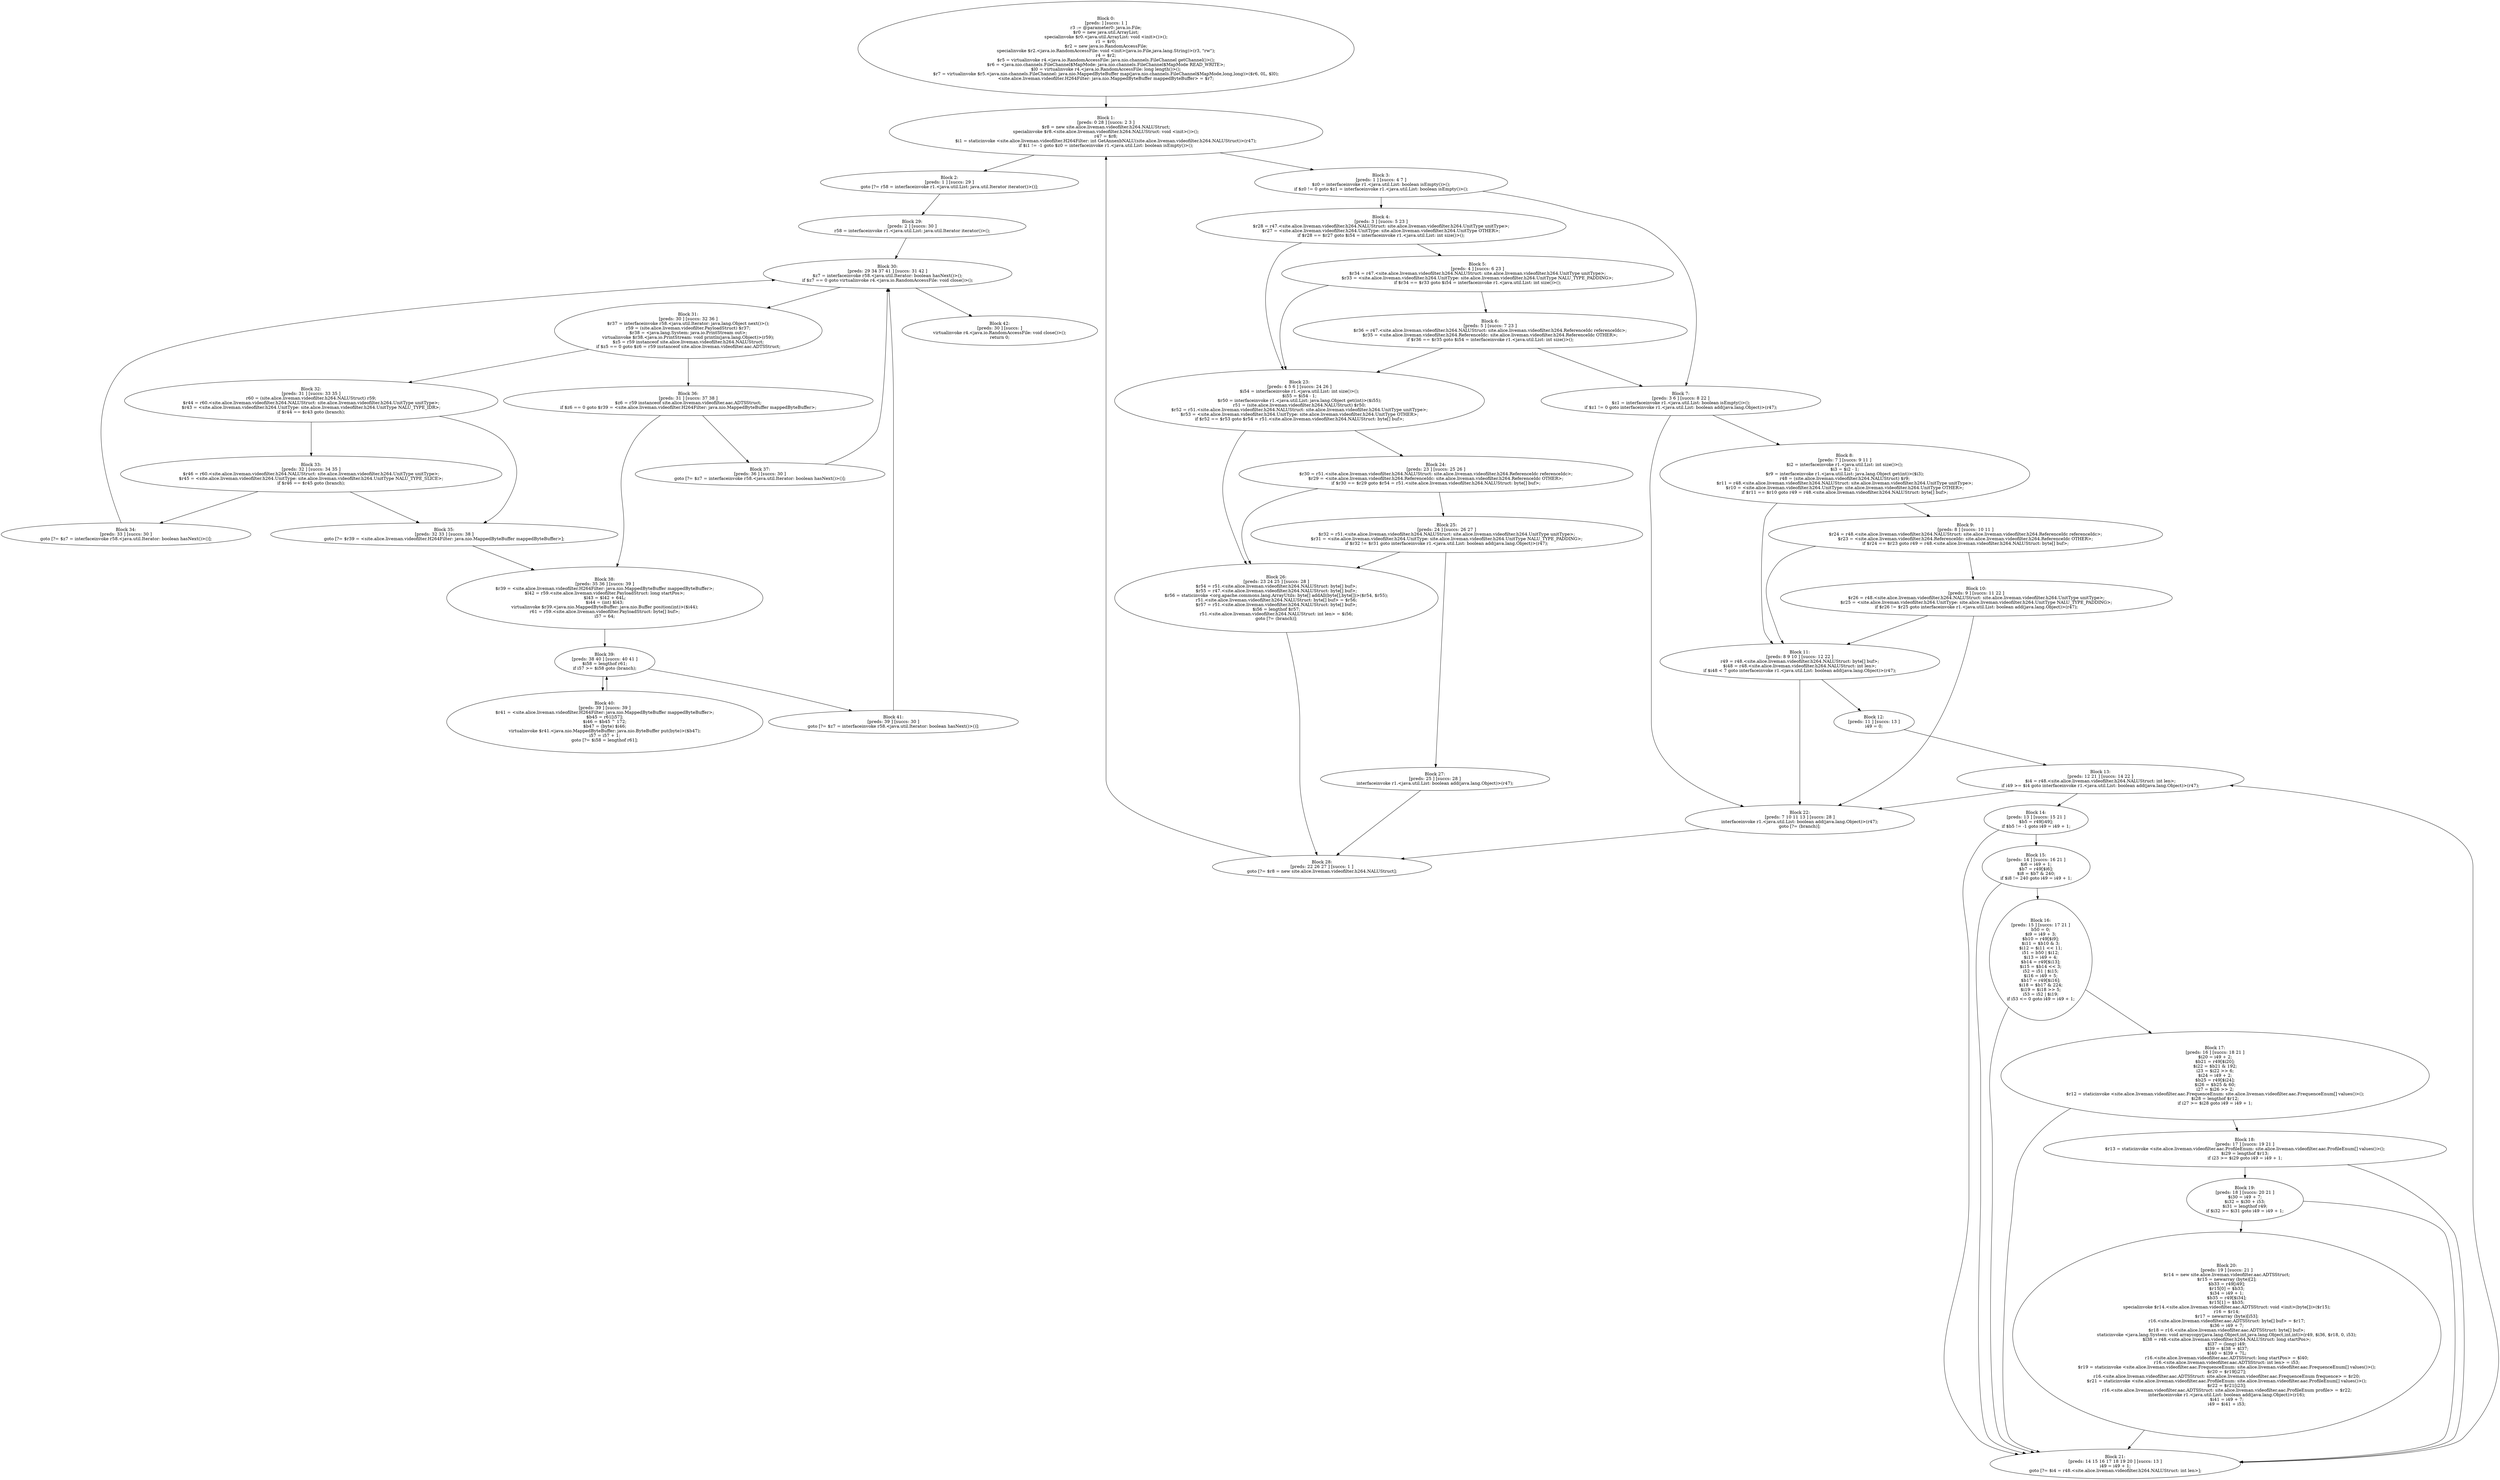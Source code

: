 digraph "unitGraph" {
    "Block 0:
[preds: ] [succs: 1 ]
r3 := @parameter0: java.io.File;
$r0 = new java.util.ArrayList;
specialinvoke $r0.<java.util.ArrayList: void <init>()>();
r1 = $r0;
$r2 = new java.io.RandomAccessFile;
specialinvoke $r2.<java.io.RandomAccessFile: void <init>(java.io.File,java.lang.String)>(r3, \"rw\");
r4 = $r2;
$r5 = virtualinvoke r4.<java.io.RandomAccessFile: java.nio.channels.FileChannel getChannel()>();
$r6 = <java.nio.channels.FileChannel$MapMode: java.nio.channels.FileChannel$MapMode READ_WRITE>;
$l0 = virtualinvoke r4.<java.io.RandomAccessFile: long length()>();
$r7 = virtualinvoke $r5.<java.nio.channels.FileChannel: java.nio.MappedByteBuffer map(java.nio.channels.FileChannel$MapMode,long,long)>($r6, 0L, $l0);
<site.alice.liveman.videofilter.H264Filter: java.nio.MappedByteBuffer mappedByteBuffer> = $r7;
"
    "Block 1:
[preds: 0 28 ] [succs: 2 3 ]
$r8 = new site.alice.liveman.videofilter.h264.NALUStruct;
specialinvoke $r8.<site.alice.liveman.videofilter.h264.NALUStruct: void <init>()>();
r47 = $r8;
$i1 = staticinvoke <site.alice.liveman.videofilter.H264Filter: int GetAnnexbNALU(site.alice.liveman.videofilter.h264.NALUStruct)>(r47);
if $i1 != -1 goto $z0 = interfaceinvoke r1.<java.util.List: boolean isEmpty()>();
"
    "Block 2:
[preds: 1 ] [succs: 29 ]
goto [?= r58 = interfaceinvoke r1.<java.util.List: java.util.Iterator iterator()>()];
"
    "Block 3:
[preds: 1 ] [succs: 4 7 ]
$z0 = interfaceinvoke r1.<java.util.List: boolean isEmpty()>();
if $z0 != 0 goto $z1 = interfaceinvoke r1.<java.util.List: boolean isEmpty()>();
"
    "Block 4:
[preds: 3 ] [succs: 5 23 ]
$r28 = r47.<site.alice.liveman.videofilter.h264.NALUStruct: site.alice.liveman.videofilter.h264.UnitType unitType>;
$r27 = <site.alice.liveman.videofilter.h264.UnitType: site.alice.liveman.videofilter.h264.UnitType OTHER>;
if $r28 == $r27 goto $i54 = interfaceinvoke r1.<java.util.List: int size()>();
"
    "Block 5:
[preds: 4 ] [succs: 6 23 ]
$r34 = r47.<site.alice.liveman.videofilter.h264.NALUStruct: site.alice.liveman.videofilter.h264.UnitType unitType>;
$r33 = <site.alice.liveman.videofilter.h264.UnitType: site.alice.liveman.videofilter.h264.UnitType NALU_TYPE_PADDING>;
if $r34 == $r33 goto $i54 = interfaceinvoke r1.<java.util.List: int size()>();
"
    "Block 6:
[preds: 5 ] [succs: 7 23 ]
$r36 = r47.<site.alice.liveman.videofilter.h264.NALUStruct: site.alice.liveman.videofilter.h264.ReferenceIdc referenceIdc>;
$r35 = <site.alice.liveman.videofilter.h264.ReferenceIdc: site.alice.liveman.videofilter.h264.ReferenceIdc OTHER>;
if $r36 == $r35 goto $i54 = interfaceinvoke r1.<java.util.List: int size()>();
"
    "Block 7:
[preds: 3 6 ] [succs: 8 22 ]
$z1 = interfaceinvoke r1.<java.util.List: boolean isEmpty()>();
if $z1 != 0 goto interfaceinvoke r1.<java.util.List: boolean add(java.lang.Object)>(r47);
"
    "Block 8:
[preds: 7 ] [succs: 9 11 ]
$i2 = interfaceinvoke r1.<java.util.List: int size()>();
$i3 = $i2 - 1;
$r9 = interfaceinvoke r1.<java.util.List: java.lang.Object get(int)>($i3);
r48 = (site.alice.liveman.videofilter.h264.NALUStruct) $r9;
$r11 = r48.<site.alice.liveman.videofilter.h264.NALUStruct: site.alice.liveman.videofilter.h264.UnitType unitType>;
$r10 = <site.alice.liveman.videofilter.h264.UnitType: site.alice.liveman.videofilter.h264.UnitType OTHER>;
if $r11 == $r10 goto r49 = r48.<site.alice.liveman.videofilter.h264.NALUStruct: byte[] buf>;
"
    "Block 9:
[preds: 8 ] [succs: 10 11 ]
$r24 = r48.<site.alice.liveman.videofilter.h264.NALUStruct: site.alice.liveman.videofilter.h264.ReferenceIdc referenceIdc>;
$r23 = <site.alice.liveman.videofilter.h264.ReferenceIdc: site.alice.liveman.videofilter.h264.ReferenceIdc OTHER>;
if $r24 == $r23 goto r49 = r48.<site.alice.liveman.videofilter.h264.NALUStruct: byte[] buf>;
"
    "Block 10:
[preds: 9 ] [succs: 11 22 ]
$r26 = r48.<site.alice.liveman.videofilter.h264.NALUStruct: site.alice.liveman.videofilter.h264.UnitType unitType>;
$r25 = <site.alice.liveman.videofilter.h264.UnitType: site.alice.liveman.videofilter.h264.UnitType NALU_TYPE_PADDING>;
if $r26 != $r25 goto interfaceinvoke r1.<java.util.List: boolean add(java.lang.Object)>(r47);
"
    "Block 11:
[preds: 8 9 10 ] [succs: 12 22 ]
r49 = r48.<site.alice.liveman.videofilter.h264.NALUStruct: byte[] buf>;
$i48 = r48.<site.alice.liveman.videofilter.h264.NALUStruct: int len>;
if $i48 < 7 goto interfaceinvoke r1.<java.util.List: boolean add(java.lang.Object)>(r47);
"
    "Block 12:
[preds: 11 ] [succs: 13 ]
i49 = 0;
"
    "Block 13:
[preds: 12 21 ] [succs: 14 22 ]
$i4 = r48.<site.alice.liveman.videofilter.h264.NALUStruct: int len>;
if i49 >= $i4 goto interfaceinvoke r1.<java.util.List: boolean add(java.lang.Object)>(r47);
"
    "Block 14:
[preds: 13 ] [succs: 15 21 ]
$b5 = r49[i49];
if $b5 != -1 goto i49 = i49 + 1;
"
    "Block 15:
[preds: 14 ] [succs: 16 21 ]
$i6 = i49 + 1;
$b7 = r49[$i6];
$i8 = $b7 & 240;
if $i8 != 240 goto i49 = i49 + 1;
"
    "Block 16:
[preds: 15 ] [succs: 17 21 ]
b50 = 0;
$i9 = i49 + 3;
$b10 = r49[$i9];
$i11 = $b10 & 3;
$i12 = $i11 << 11;
i51 = b50 | $i12;
$i13 = i49 + 4;
$b14 = r49[$i13];
$i15 = $b14 << 3;
i52 = i51 | $i15;
$i16 = i49 + 5;
$b17 = r49[$i16];
$i18 = $b17 & 224;
$i19 = $i18 >> 5;
i53 = i52 | $i19;
if i53 <= 0 goto i49 = i49 + 1;
"
    "Block 17:
[preds: 16 ] [succs: 18 21 ]
$i20 = i49 + 2;
$b21 = r49[$i20];
$i22 = $b21 & 192;
i23 = $i22 >> 6;
$i24 = i49 + 2;
$b25 = r49[$i24];
$i26 = $b25 & 60;
i27 = $i26 >> 2;
$r12 = staticinvoke <site.alice.liveman.videofilter.aac.FrequenceEnum: site.alice.liveman.videofilter.aac.FrequenceEnum[] values()>();
$i28 = lengthof $r12;
if i27 >= $i28 goto i49 = i49 + 1;
"
    "Block 18:
[preds: 17 ] [succs: 19 21 ]
$r13 = staticinvoke <site.alice.liveman.videofilter.aac.ProfileEnum: site.alice.liveman.videofilter.aac.ProfileEnum[] values()>();
$i29 = lengthof $r13;
if i23 >= $i29 goto i49 = i49 + 1;
"
    "Block 19:
[preds: 18 ] [succs: 20 21 ]
$i30 = i49 + 7;
$i32 = $i30 + i53;
$i31 = lengthof r49;
if $i32 >= $i31 goto i49 = i49 + 1;
"
    "Block 20:
[preds: 19 ] [succs: 21 ]
$r14 = new site.alice.liveman.videofilter.aac.ADTSStruct;
$r15 = newarray (byte)[2];
$b33 = r49[i49];
$r15[0] = $b33;
$i34 = i49 + 1;
$b35 = r49[$i34];
$r15[1] = $b35;
specialinvoke $r14.<site.alice.liveman.videofilter.aac.ADTSStruct: void <init>(byte[])>($r15);
r16 = $r14;
$r17 = newarray (byte)[i53];
r16.<site.alice.liveman.videofilter.aac.ADTSStruct: byte[] buf> = $r17;
$i36 = i49 + 7;
$r18 = r16.<site.alice.liveman.videofilter.aac.ADTSStruct: byte[] buf>;
staticinvoke <java.lang.System: void arraycopy(java.lang.Object,int,java.lang.Object,int,int)>(r49, $i36, $r18, 0, i53);
$l38 = r48.<site.alice.liveman.videofilter.h264.NALUStruct: long startPos>;
$l37 = (long) i49;
$l39 = $l38 + $l37;
$l40 = $l39 + 7L;
r16.<site.alice.liveman.videofilter.aac.ADTSStruct: long startPos> = $l40;
r16.<site.alice.liveman.videofilter.aac.ADTSStruct: int len> = i53;
$r19 = staticinvoke <site.alice.liveman.videofilter.aac.FrequenceEnum: site.alice.liveman.videofilter.aac.FrequenceEnum[] values()>();
$r20 = $r19[i27];
r16.<site.alice.liveman.videofilter.aac.ADTSStruct: site.alice.liveman.videofilter.aac.FrequenceEnum frequence> = $r20;
$r21 = staticinvoke <site.alice.liveman.videofilter.aac.ProfileEnum: site.alice.liveman.videofilter.aac.ProfileEnum[] values()>();
$r22 = $r21[i23];
r16.<site.alice.liveman.videofilter.aac.ADTSStruct: site.alice.liveman.videofilter.aac.ProfileEnum profile> = $r22;
interfaceinvoke r1.<java.util.List: boolean add(java.lang.Object)>(r16);
$i41 = i49 + 7;
i49 = $i41 + i53;
"
    "Block 21:
[preds: 14 15 16 17 18 19 20 ] [succs: 13 ]
i49 = i49 + 1;
goto [?= $i4 = r48.<site.alice.liveman.videofilter.h264.NALUStruct: int len>];
"
    "Block 22:
[preds: 7 10 11 13 ] [succs: 28 ]
interfaceinvoke r1.<java.util.List: boolean add(java.lang.Object)>(r47);
goto [?= (branch)];
"
    "Block 23:
[preds: 4 5 6 ] [succs: 24 26 ]
$i54 = interfaceinvoke r1.<java.util.List: int size()>();
$i55 = $i54 - 1;
$r50 = interfaceinvoke r1.<java.util.List: java.lang.Object get(int)>($i55);
r51 = (site.alice.liveman.videofilter.h264.NALUStruct) $r50;
$r52 = r51.<site.alice.liveman.videofilter.h264.NALUStruct: site.alice.liveman.videofilter.h264.UnitType unitType>;
$r53 = <site.alice.liveman.videofilter.h264.UnitType: site.alice.liveman.videofilter.h264.UnitType OTHER>;
if $r52 == $r53 goto $r54 = r51.<site.alice.liveman.videofilter.h264.NALUStruct: byte[] buf>;
"
    "Block 24:
[preds: 23 ] [succs: 25 26 ]
$r30 = r51.<site.alice.liveman.videofilter.h264.NALUStruct: site.alice.liveman.videofilter.h264.ReferenceIdc referenceIdc>;
$r29 = <site.alice.liveman.videofilter.h264.ReferenceIdc: site.alice.liveman.videofilter.h264.ReferenceIdc OTHER>;
if $r30 == $r29 goto $r54 = r51.<site.alice.liveman.videofilter.h264.NALUStruct: byte[] buf>;
"
    "Block 25:
[preds: 24 ] [succs: 26 27 ]
$r32 = r51.<site.alice.liveman.videofilter.h264.NALUStruct: site.alice.liveman.videofilter.h264.UnitType unitType>;
$r31 = <site.alice.liveman.videofilter.h264.UnitType: site.alice.liveman.videofilter.h264.UnitType NALU_TYPE_PADDING>;
if $r32 != $r31 goto interfaceinvoke r1.<java.util.List: boolean add(java.lang.Object)>(r47);
"
    "Block 26:
[preds: 23 24 25 ] [succs: 28 ]
$r54 = r51.<site.alice.liveman.videofilter.h264.NALUStruct: byte[] buf>;
$r55 = r47.<site.alice.liveman.videofilter.h264.NALUStruct: byte[] buf>;
$r56 = staticinvoke <org.apache.commons.lang.ArrayUtils: byte[] addAll(byte[],byte[])>($r54, $r55);
r51.<site.alice.liveman.videofilter.h264.NALUStruct: byte[] buf> = $r56;
$r57 = r51.<site.alice.liveman.videofilter.h264.NALUStruct: byte[] buf>;
$i56 = lengthof $r57;
r51.<site.alice.liveman.videofilter.h264.NALUStruct: int len> = $i56;
goto [?= (branch)];
"
    "Block 27:
[preds: 25 ] [succs: 28 ]
interfaceinvoke r1.<java.util.List: boolean add(java.lang.Object)>(r47);
"
    "Block 28:
[preds: 22 26 27 ] [succs: 1 ]
goto [?= $r8 = new site.alice.liveman.videofilter.h264.NALUStruct];
"
    "Block 29:
[preds: 2 ] [succs: 30 ]
r58 = interfaceinvoke r1.<java.util.List: java.util.Iterator iterator()>();
"
    "Block 30:
[preds: 29 34 37 41 ] [succs: 31 42 ]
$z7 = interfaceinvoke r58.<java.util.Iterator: boolean hasNext()>();
if $z7 == 0 goto virtualinvoke r4.<java.io.RandomAccessFile: void close()>();
"
    "Block 31:
[preds: 30 ] [succs: 32 36 ]
$r37 = interfaceinvoke r58.<java.util.Iterator: java.lang.Object next()>();
r59 = (site.alice.liveman.videofilter.PayloadStruct) $r37;
$r38 = <java.lang.System: java.io.PrintStream out>;
virtualinvoke $r38.<java.io.PrintStream: void println(java.lang.Object)>(r59);
$z5 = r59 instanceof site.alice.liveman.videofilter.h264.NALUStruct;
if $z5 == 0 goto $z6 = r59 instanceof site.alice.liveman.videofilter.aac.ADTSStruct;
"
    "Block 32:
[preds: 31 ] [succs: 33 35 ]
r60 = (site.alice.liveman.videofilter.h264.NALUStruct) r59;
$r44 = r60.<site.alice.liveman.videofilter.h264.NALUStruct: site.alice.liveman.videofilter.h264.UnitType unitType>;
$r43 = <site.alice.liveman.videofilter.h264.UnitType: site.alice.liveman.videofilter.h264.UnitType NALU_TYPE_IDR>;
if $r44 == $r43 goto (branch);
"
    "Block 33:
[preds: 32 ] [succs: 34 35 ]
$r46 = r60.<site.alice.liveman.videofilter.h264.NALUStruct: site.alice.liveman.videofilter.h264.UnitType unitType>;
$r45 = <site.alice.liveman.videofilter.h264.UnitType: site.alice.liveman.videofilter.h264.UnitType NALU_TYPE_SLICE>;
if $r46 == $r45 goto (branch);
"
    "Block 34:
[preds: 33 ] [succs: 30 ]
goto [?= $z7 = interfaceinvoke r58.<java.util.Iterator: boolean hasNext()>()];
"
    "Block 35:
[preds: 32 33 ] [succs: 38 ]
goto [?= $r39 = <site.alice.liveman.videofilter.H264Filter: java.nio.MappedByteBuffer mappedByteBuffer>];
"
    "Block 36:
[preds: 31 ] [succs: 37 38 ]
$z6 = r59 instanceof site.alice.liveman.videofilter.aac.ADTSStruct;
if $z6 == 0 goto $r39 = <site.alice.liveman.videofilter.H264Filter: java.nio.MappedByteBuffer mappedByteBuffer>;
"
    "Block 37:
[preds: 36 ] [succs: 30 ]
goto [?= $z7 = interfaceinvoke r58.<java.util.Iterator: boolean hasNext()>()];
"
    "Block 38:
[preds: 35 36 ] [succs: 39 ]
$r39 = <site.alice.liveman.videofilter.H264Filter: java.nio.MappedByteBuffer mappedByteBuffer>;
$l42 = r59.<site.alice.liveman.videofilter.PayloadStruct: long startPos>;
$l43 = $l42 + 64L;
$i44 = (int) $l43;
virtualinvoke $r39.<java.nio.MappedByteBuffer: java.nio.Buffer position(int)>($i44);
r61 = r59.<site.alice.liveman.videofilter.PayloadStruct: byte[] buf>;
i57 = 64;
"
    "Block 39:
[preds: 38 40 ] [succs: 40 41 ]
$i58 = lengthof r61;
if i57 >= $i58 goto (branch);
"
    "Block 40:
[preds: 39 ] [succs: 39 ]
$r41 = <site.alice.liveman.videofilter.H264Filter: java.nio.MappedByteBuffer mappedByteBuffer>;
$b45 = r61[i57];
$i46 = $b45 ^ 172;
$b47 = (byte) $i46;
virtualinvoke $r41.<java.nio.MappedByteBuffer: java.nio.ByteBuffer put(byte)>($b47);
i57 = i57 + 1;
goto [?= $i58 = lengthof r61];
"
    "Block 41:
[preds: 39 ] [succs: 30 ]
goto [?= $z7 = interfaceinvoke r58.<java.util.Iterator: boolean hasNext()>()];
"
    "Block 42:
[preds: 30 ] [succs: ]
virtualinvoke r4.<java.io.RandomAccessFile: void close()>();
return 0;
"
    "Block 0:
[preds: ] [succs: 1 ]
r3 := @parameter0: java.io.File;
$r0 = new java.util.ArrayList;
specialinvoke $r0.<java.util.ArrayList: void <init>()>();
r1 = $r0;
$r2 = new java.io.RandomAccessFile;
specialinvoke $r2.<java.io.RandomAccessFile: void <init>(java.io.File,java.lang.String)>(r3, \"rw\");
r4 = $r2;
$r5 = virtualinvoke r4.<java.io.RandomAccessFile: java.nio.channels.FileChannel getChannel()>();
$r6 = <java.nio.channels.FileChannel$MapMode: java.nio.channels.FileChannel$MapMode READ_WRITE>;
$l0 = virtualinvoke r4.<java.io.RandomAccessFile: long length()>();
$r7 = virtualinvoke $r5.<java.nio.channels.FileChannel: java.nio.MappedByteBuffer map(java.nio.channels.FileChannel$MapMode,long,long)>($r6, 0L, $l0);
<site.alice.liveman.videofilter.H264Filter: java.nio.MappedByteBuffer mappedByteBuffer> = $r7;
"->"Block 1:
[preds: 0 28 ] [succs: 2 3 ]
$r8 = new site.alice.liveman.videofilter.h264.NALUStruct;
specialinvoke $r8.<site.alice.liveman.videofilter.h264.NALUStruct: void <init>()>();
r47 = $r8;
$i1 = staticinvoke <site.alice.liveman.videofilter.H264Filter: int GetAnnexbNALU(site.alice.liveman.videofilter.h264.NALUStruct)>(r47);
if $i1 != -1 goto $z0 = interfaceinvoke r1.<java.util.List: boolean isEmpty()>();
";
    "Block 1:
[preds: 0 28 ] [succs: 2 3 ]
$r8 = new site.alice.liveman.videofilter.h264.NALUStruct;
specialinvoke $r8.<site.alice.liveman.videofilter.h264.NALUStruct: void <init>()>();
r47 = $r8;
$i1 = staticinvoke <site.alice.liveman.videofilter.H264Filter: int GetAnnexbNALU(site.alice.liveman.videofilter.h264.NALUStruct)>(r47);
if $i1 != -1 goto $z0 = interfaceinvoke r1.<java.util.List: boolean isEmpty()>();
"->"Block 2:
[preds: 1 ] [succs: 29 ]
goto [?= r58 = interfaceinvoke r1.<java.util.List: java.util.Iterator iterator()>()];
";
    "Block 1:
[preds: 0 28 ] [succs: 2 3 ]
$r8 = new site.alice.liveman.videofilter.h264.NALUStruct;
specialinvoke $r8.<site.alice.liveman.videofilter.h264.NALUStruct: void <init>()>();
r47 = $r8;
$i1 = staticinvoke <site.alice.liveman.videofilter.H264Filter: int GetAnnexbNALU(site.alice.liveman.videofilter.h264.NALUStruct)>(r47);
if $i1 != -1 goto $z0 = interfaceinvoke r1.<java.util.List: boolean isEmpty()>();
"->"Block 3:
[preds: 1 ] [succs: 4 7 ]
$z0 = interfaceinvoke r1.<java.util.List: boolean isEmpty()>();
if $z0 != 0 goto $z1 = interfaceinvoke r1.<java.util.List: boolean isEmpty()>();
";
    "Block 2:
[preds: 1 ] [succs: 29 ]
goto [?= r58 = interfaceinvoke r1.<java.util.List: java.util.Iterator iterator()>()];
"->"Block 29:
[preds: 2 ] [succs: 30 ]
r58 = interfaceinvoke r1.<java.util.List: java.util.Iterator iterator()>();
";
    "Block 3:
[preds: 1 ] [succs: 4 7 ]
$z0 = interfaceinvoke r1.<java.util.List: boolean isEmpty()>();
if $z0 != 0 goto $z1 = interfaceinvoke r1.<java.util.List: boolean isEmpty()>();
"->"Block 4:
[preds: 3 ] [succs: 5 23 ]
$r28 = r47.<site.alice.liveman.videofilter.h264.NALUStruct: site.alice.liveman.videofilter.h264.UnitType unitType>;
$r27 = <site.alice.liveman.videofilter.h264.UnitType: site.alice.liveman.videofilter.h264.UnitType OTHER>;
if $r28 == $r27 goto $i54 = interfaceinvoke r1.<java.util.List: int size()>();
";
    "Block 3:
[preds: 1 ] [succs: 4 7 ]
$z0 = interfaceinvoke r1.<java.util.List: boolean isEmpty()>();
if $z0 != 0 goto $z1 = interfaceinvoke r1.<java.util.List: boolean isEmpty()>();
"->"Block 7:
[preds: 3 6 ] [succs: 8 22 ]
$z1 = interfaceinvoke r1.<java.util.List: boolean isEmpty()>();
if $z1 != 0 goto interfaceinvoke r1.<java.util.List: boolean add(java.lang.Object)>(r47);
";
    "Block 4:
[preds: 3 ] [succs: 5 23 ]
$r28 = r47.<site.alice.liveman.videofilter.h264.NALUStruct: site.alice.liveman.videofilter.h264.UnitType unitType>;
$r27 = <site.alice.liveman.videofilter.h264.UnitType: site.alice.liveman.videofilter.h264.UnitType OTHER>;
if $r28 == $r27 goto $i54 = interfaceinvoke r1.<java.util.List: int size()>();
"->"Block 5:
[preds: 4 ] [succs: 6 23 ]
$r34 = r47.<site.alice.liveman.videofilter.h264.NALUStruct: site.alice.liveman.videofilter.h264.UnitType unitType>;
$r33 = <site.alice.liveman.videofilter.h264.UnitType: site.alice.liveman.videofilter.h264.UnitType NALU_TYPE_PADDING>;
if $r34 == $r33 goto $i54 = interfaceinvoke r1.<java.util.List: int size()>();
";
    "Block 4:
[preds: 3 ] [succs: 5 23 ]
$r28 = r47.<site.alice.liveman.videofilter.h264.NALUStruct: site.alice.liveman.videofilter.h264.UnitType unitType>;
$r27 = <site.alice.liveman.videofilter.h264.UnitType: site.alice.liveman.videofilter.h264.UnitType OTHER>;
if $r28 == $r27 goto $i54 = interfaceinvoke r1.<java.util.List: int size()>();
"->"Block 23:
[preds: 4 5 6 ] [succs: 24 26 ]
$i54 = interfaceinvoke r1.<java.util.List: int size()>();
$i55 = $i54 - 1;
$r50 = interfaceinvoke r1.<java.util.List: java.lang.Object get(int)>($i55);
r51 = (site.alice.liveman.videofilter.h264.NALUStruct) $r50;
$r52 = r51.<site.alice.liveman.videofilter.h264.NALUStruct: site.alice.liveman.videofilter.h264.UnitType unitType>;
$r53 = <site.alice.liveman.videofilter.h264.UnitType: site.alice.liveman.videofilter.h264.UnitType OTHER>;
if $r52 == $r53 goto $r54 = r51.<site.alice.liveman.videofilter.h264.NALUStruct: byte[] buf>;
";
    "Block 5:
[preds: 4 ] [succs: 6 23 ]
$r34 = r47.<site.alice.liveman.videofilter.h264.NALUStruct: site.alice.liveman.videofilter.h264.UnitType unitType>;
$r33 = <site.alice.liveman.videofilter.h264.UnitType: site.alice.liveman.videofilter.h264.UnitType NALU_TYPE_PADDING>;
if $r34 == $r33 goto $i54 = interfaceinvoke r1.<java.util.List: int size()>();
"->"Block 6:
[preds: 5 ] [succs: 7 23 ]
$r36 = r47.<site.alice.liveman.videofilter.h264.NALUStruct: site.alice.liveman.videofilter.h264.ReferenceIdc referenceIdc>;
$r35 = <site.alice.liveman.videofilter.h264.ReferenceIdc: site.alice.liveman.videofilter.h264.ReferenceIdc OTHER>;
if $r36 == $r35 goto $i54 = interfaceinvoke r1.<java.util.List: int size()>();
";
    "Block 5:
[preds: 4 ] [succs: 6 23 ]
$r34 = r47.<site.alice.liveman.videofilter.h264.NALUStruct: site.alice.liveman.videofilter.h264.UnitType unitType>;
$r33 = <site.alice.liveman.videofilter.h264.UnitType: site.alice.liveman.videofilter.h264.UnitType NALU_TYPE_PADDING>;
if $r34 == $r33 goto $i54 = interfaceinvoke r1.<java.util.List: int size()>();
"->"Block 23:
[preds: 4 5 6 ] [succs: 24 26 ]
$i54 = interfaceinvoke r1.<java.util.List: int size()>();
$i55 = $i54 - 1;
$r50 = interfaceinvoke r1.<java.util.List: java.lang.Object get(int)>($i55);
r51 = (site.alice.liveman.videofilter.h264.NALUStruct) $r50;
$r52 = r51.<site.alice.liveman.videofilter.h264.NALUStruct: site.alice.liveman.videofilter.h264.UnitType unitType>;
$r53 = <site.alice.liveman.videofilter.h264.UnitType: site.alice.liveman.videofilter.h264.UnitType OTHER>;
if $r52 == $r53 goto $r54 = r51.<site.alice.liveman.videofilter.h264.NALUStruct: byte[] buf>;
";
    "Block 6:
[preds: 5 ] [succs: 7 23 ]
$r36 = r47.<site.alice.liveman.videofilter.h264.NALUStruct: site.alice.liveman.videofilter.h264.ReferenceIdc referenceIdc>;
$r35 = <site.alice.liveman.videofilter.h264.ReferenceIdc: site.alice.liveman.videofilter.h264.ReferenceIdc OTHER>;
if $r36 == $r35 goto $i54 = interfaceinvoke r1.<java.util.List: int size()>();
"->"Block 7:
[preds: 3 6 ] [succs: 8 22 ]
$z1 = interfaceinvoke r1.<java.util.List: boolean isEmpty()>();
if $z1 != 0 goto interfaceinvoke r1.<java.util.List: boolean add(java.lang.Object)>(r47);
";
    "Block 6:
[preds: 5 ] [succs: 7 23 ]
$r36 = r47.<site.alice.liveman.videofilter.h264.NALUStruct: site.alice.liveman.videofilter.h264.ReferenceIdc referenceIdc>;
$r35 = <site.alice.liveman.videofilter.h264.ReferenceIdc: site.alice.liveman.videofilter.h264.ReferenceIdc OTHER>;
if $r36 == $r35 goto $i54 = interfaceinvoke r1.<java.util.List: int size()>();
"->"Block 23:
[preds: 4 5 6 ] [succs: 24 26 ]
$i54 = interfaceinvoke r1.<java.util.List: int size()>();
$i55 = $i54 - 1;
$r50 = interfaceinvoke r1.<java.util.List: java.lang.Object get(int)>($i55);
r51 = (site.alice.liveman.videofilter.h264.NALUStruct) $r50;
$r52 = r51.<site.alice.liveman.videofilter.h264.NALUStruct: site.alice.liveman.videofilter.h264.UnitType unitType>;
$r53 = <site.alice.liveman.videofilter.h264.UnitType: site.alice.liveman.videofilter.h264.UnitType OTHER>;
if $r52 == $r53 goto $r54 = r51.<site.alice.liveman.videofilter.h264.NALUStruct: byte[] buf>;
";
    "Block 7:
[preds: 3 6 ] [succs: 8 22 ]
$z1 = interfaceinvoke r1.<java.util.List: boolean isEmpty()>();
if $z1 != 0 goto interfaceinvoke r1.<java.util.List: boolean add(java.lang.Object)>(r47);
"->"Block 8:
[preds: 7 ] [succs: 9 11 ]
$i2 = interfaceinvoke r1.<java.util.List: int size()>();
$i3 = $i2 - 1;
$r9 = interfaceinvoke r1.<java.util.List: java.lang.Object get(int)>($i3);
r48 = (site.alice.liveman.videofilter.h264.NALUStruct) $r9;
$r11 = r48.<site.alice.liveman.videofilter.h264.NALUStruct: site.alice.liveman.videofilter.h264.UnitType unitType>;
$r10 = <site.alice.liveman.videofilter.h264.UnitType: site.alice.liveman.videofilter.h264.UnitType OTHER>;
if $r11 == $r10 goto r49 = r48.<site.alice.liveman.videofilter.h264.NALUStruct: byte[] buf>;
";
    "Block 7:
[preds: 3 6 ] [succs: 8 22 ]
$z1 = interfaceinvoke r1.<java.util.List: boolean isEmpty()>();
if $z1 != 0 goto interfaceinvoke r1.<java.util.List: boolean add(java.lang.Object)>(r47);
"->"Block 22:
[preds: 7 10 11 13 ] [succs: 28 ]
interfaceinvoke r1.<java.util.List: boolean add(java.lang.Object)>(r47);
goto [?= (branch)];
";
    "Block 8:
[preds: 7 ] [succs: 9 11 ]
$i2 = interfaceinvoke r1.<java.util.List: int size()>();
$i3 = $i2 - 1;
$r9 = interfaceinvoke r1.<java.util.List: java.lang.Object get(int)>($i3);
r48 = (site.alice.liveman.videofilter.h264.NALUStruct) $r9;
$r11 = r48.<site.alice.liveman.videofilter.h264.NALUStruct: site.alice.liveman.videofilter.h264.UnitType unitType>;
$r10 = <site.alice.liveman.videofilter.h264.UnitType: site.alice.liveman.videofilter.h264.UnitType OTHER>;
if $r11 == $r10 goto r49 = r48.<site.alice.liveman.videofilter.h264.NALUStruct: byte[] buf>;
"->"Block 9:
[preds: 8 ] [succs: 10 11 ]
$r24 = r48.<site.alice.liveman.videofilter.h264.NALUStruct: site.alice.liveman.videofilter.h264.ReferenceIdc referenceIdc>;
$r23 = <site.alice.liveman.videofilter.h264.ReferenceIdc: site.alice.liveman.videofilter.h264.ReferenceIdc OTHER>;
if $r24 == $r23 goto r49 = r48.<site.alice.liveman.videofilter.h264.NALUStruct: byte[] buf>;
";
    "Block 8:
[preds: 7 ] [succs: 9 11 ]
$i2 = interfaceinvoke r1.<java.util.List: int size()>();
$i3 = $i2 - 1;
$r9 = interfaceinvoke r1.<java.util.List: java.lang.Object get(int)>($i3);
r48 = (site.alice.liveman.videofilter.h264.NALUStruct) $r9;
$r11 = r48.<site.alice.liveman.videofilter.h264.NALUStruct: site.alice.liveman.videofilter.h264.UnitType unitType>;
$r10 = <site.alice.liveman.videofilter.h264.UnitType: site.alice.liveman.videofilter.h264.UnitType OTHER>;
if $r11 == $r10 goto r49 = r48.<site.alice.liveman.videofilter.h264.NALUStruct: byte[] buf>;
"->"Block 11:
[preds: 8 9 10 ] [succs: 12 22 ]
r49 = r48.<site.alice.liveman.videofilter.h264.NALUStruct: byte[] buf>;
$i48 = r48.<site.alice.liveman.videofilter.h264.NALUStruct: int len>;
if $i48 < 7 goto interfaceinvoke r1.<java.util.List: boolean add(java.lang.Object)>(r47);
";
    "Block 9:
[preds: 8 ] [succs: 10 11 ]
$r24 = r48.<site.alice.liveman.videofilter.h264.NALUStruct: site.alice.liveman.videofilter.h264.ReferenceIdc referenceIdc>;
$r23 = <site.alice.liveman.videofilter.h264.ReferenceIdc: site.alice.liveman.videofilter.h264.ReferenceIdc OTHER>;
if $r24 == $r23 goto r49 = r48.<site.alice.liveman.videofilter.h264.NALUStruct: byte[] buf>;
"->"Block 10:
[preds: 9 ] [succs: 11 22 ]
$r26 = r48.<site.alice.liveman.videofilter.h264.NALUStruct: site.alice.liveman.videofilter.h264.UnitType unitType>;
$r25 = <site.alice.liveman.videofilter.h264.UnitType: site.alice.liveman.videofilter.h264.UnitType NALU_TYPE_PADDING>;
if $r26 != $r25 goto interfaceinvoke r1.<java.util.List: boolean add(java.lang.Object)>(r47);
";
    "Block 9:
[preds: 8 ] [succs: 10 11 ]
$r24 = r48.<site.alice.liveman.videofilter.h264.NALUStruct: site.alice.liveman.videofilter.h264.ReferenceIdc referenceIdc>;
$r23 = <site.alice.liveman.videofilter.h264.ReferenceIdc: site.alice.liveman.videofilter.h264.ReferenceIdc OTHER>;
if $r24 == $r23 goto r49 = r48.<site.alice.liveman.videofilter.h264.NALUStruct: byte[] buf>;
"->"Block 11:
[preds: 8 9 10 ] [succs: 12 22 ]
r49 = r48.<site.alice.liveman.videofilter.h264.NALUStruct: byte[] buf>;
$i48 = r48.<site.alice.liveman.videofilter.h264.NALUStruct: int len>;
if $i48 < 7 goto interfaceinvoke r1.<java.util.List: boolean add(java.lang.Object)>(r47);
";
    "Block 10:
[preds: 9 ] [succs: 11 22 ]
$r26 = r48.<site.alice.liveman.videofilter.h264.NALUStruct: site.alice.liveman.videofilter.h264.UnitType unitType>;
$r25 = <site.alice.liveman.videofilter.h264.UnitType: site.alice.liveman.videofilter.h264.UnitType NALU_TYPE_PADDING>;
if $r26 != $r25 goto interfaceinvoke r1.<java.util.List: boolean add(java.lang.Object)>(r47);
"->"Block 11:
[preds: 8 9 10 ] [succs: 12 22 ]
r49 = r48.<site.alice.liveman.videofilter.h264.NALUStruct: byte[] buf>;
$i48 = r48.<site.alice.liveman.videofilter.h264.NALUStruct: int len>;
if $i48 < 7 goto interfaceinvoke r1.<java.util.List: boolean add(java.lang.Object)>(r47);
";
    "Block 10:
[preds: 9 ] [succs: 11 22 ]
$r26 = r48.<site.alice.liveman.videofilter.h264.NALUStruct: site.alice.liveman.videofilter.h264.UnitType unitType>;
$r25 = <site.alice.liveman.videofilter.h264.UnitType: site.alice.liveman.videofilter.h264.UnitType NALU_TYPE_PADDING>;
if $r26 != $r25 goto interfaceinvoke r1.<java.util.List: boolean add(java.lang.Object)>(r47);
"->"Block 22:
[preds: 7 10 11 13 ] [succs: 28 ]
interfaceinvoke r1.<java.util.List: boolean add(java.lang.Object)>(r47);
goto [?= (branch)];
";
    "Block 11:
[preds: 8 9 10 ] [succs: 12 22 ]
r49 = r48.<site.alice.liveman.videofilter.h264.NALUStruct: byte[] buf>;
$i48 = r48.<site.alice.liveman.videofilter.h264.NALUStruct: int len>;
if $i48 < 7 goto interfaceinvoke r1.<java.util.List: boolean add(java.lang.Object)>(r47);
"->"Block 12:
[preds: 11 ] [succs: 13 ]
i49 = 0;
";
    "Block 11:
[preds: 8 9 10 ] [succs: 12 22 ]
r49 = r48.<site.alice.liveman.videofilter.h264.NALUStruct: byte[] buf>;
$i48 = r48.<site.alice.liveman.videofilter.h264.NALUStruct: int len>;
if $i48 < 7 goto interfaceinvoke r1.<java.util.List: boolean add(java.lang.Object)>(r47);
"->"Block 22:
[preds: 7 10 11 13 ] [succs: 28 ]
interfaceinvoke r1.<java.util.List: boolean add(java.lang.Object)>(r47);
goto [?= (branch)];
";
    "Block 12:
[preds: 11 ] [succs: 13 ]
i49 = 0;
"->"Block 13:
[preds: 12 21 ] [succs: 14 22 ]
$i4 = r48.<site.alice.liveman.videofilter.h264.NALUStruct: int len>;
if i49 >= $i4 goto interfaceinvoke r1.<java.util.List: boolean add(java.lang.Object)>(r47);
";
    "Block 13:
[preds: 12 21 ] [succs: 14 22 ]
$i4 = r48.<site.alice.liveman.videofilter.h264.NALUStruct: int len>;
if i49 >= $i4 goto interfaceinvoke r1.<java.util.List: boolean add(java.lang.Object)>(r47);
"->"Block 14:
[preds: 13 ] [succs: 15 21 ]
$b5 = r49[i49];
if $b5 != -1 goto i49 = i49 + 1;
";
    "Block 13:
[preds: 12 21 ] [succs: 14 22 ]
$i4 = r48.<site.alice.liveman.videofilter.h264.NALUStruct: int len>;
if i49 >= $i4 goto interfaceinvoke r1.<java.util.List: boolean add(java.lang.Object)>(r47);
"->"Block 22:
[preds: 7 10 11 13 ] [succs: 28 ]
interfaceinvoke r1.<java.util.List: boolean add(java.lang.Object)>(r47);
goto [?= (branch)];
";
    "Block 14:
[preds: 13 ] [succs: 15 21 ]
$b5 = r49[i49];
if $b5 != -1 goto i49 = i49 + 1;
"->"Block 15:
[preds: 14 ] [succs: 16 21 ]
$i6 = i49 + 1;
$b7 = r49[$i6];
$i8 = $b7 & 240;
if $i8 != 240 goto i49 = i49 + 1;
";
    "Block 14:
[preds: 13 ] [succs: 15 21 ]
$b5 = r49[i49];
if $b5 != -1 goto i49 = i49 + 1;
"->"Block 21:
[preds: 14 15 16 17 18 19 20 ] [succs: 13 ]
i49 = i49 + 1;
goto [?= $i4 = r48.<site.alice.liveman.videofilter.h264.NALUStruct: int len>];
";
    "Block 15:
[preds: 14 ] [succs: 16 21 ]
$i6 = i49 + 1;
$b7 = r49[$i6];
$i8 = $b7 & 240;
if $i8 != 240 goto i49 = i49 + 1;
"->"Block 16:
[preds: 15 ] [succs: 17 21 ]
b50 = 0;
$i9 = i49 + 3;
$b10 = r49[$i9];
$i11 = $b10 & 3;
$i12 = $i11 << 11;
i51 = b50 | $i12;
$i13 = i49 + 4;
$b14 = r49[$i13];
$i15 = $b14 << 3;
i52 = i51 | $i15;
$i16 = i49 + 5;
$b17 = r49[$i16];
$i18 = $b17 & 224;
$i19 = $i18 >> 5;
i53 = i52 | $i19;
if i53 <= 0 goto i49 = i49 + 1;
";
    "Block 15:
[preds: 14 ] [succs: 16 21 ]
$i6 = i49 + 1;
$b7 = r49[$i6];
$i8 = $b7 & 240;
if $i8 != 240 goto i49 = i49 + 1;
"->"Block 21:
[preds: 14 15 16 17 18 19 20 ] [succs: 13 ]
i49 = i49 + 1;
goto [?= $i4 = r48.<site.alice.liveman.videofilter.h264.NALUStruct: int len>];
";
    "Block 16:
[preds: 15 ] [succs: 17 21 ]
b50 = 0;
$i9 = i49 + 3;
$b10 = r49[$i9];
$i11 = $b10 & 3;
$i12 = $i11 << 11;
i51 = b50 | $i12;
$i13 = i49 + 4;
$b14 = r49[$i13];
$i15 = $b14 << 3;
i52 = i51 | $i15;
$i16 = i49 + 5;
$b17 = r49[$i16];
$i18 = $b17 & 224;
$i19 = $i18 >> 5;
i53 = i52 | $i19;
if i53 <= 0 goto i49 = i49 + 1;
"->"Block 17:
[preds: 16 ] [succs: 18 21 ]
$i20 = i49 + 2;
$b21 = r49[$i20];
$i22 = $b21 & 192;
i23 = $i22 >> 6;
$i24 = i49 + 2;
$b25 = r49[$i24];
$i26 = $b25 & 60;
i27 = $i26 >> 2;
$r12 = staticinvoke <site.alice.liveman.videofilter.aac.FrequenceEnum: site.alice.liveman.videofilter.aac.FrequenceEnum[] values()>();
$i28 = lengthof $r12;
if i27 >= $i28 goto i49 = i49 + 1;
";
    "Block 16:
[preds: 15 ] [succs: 17 21 ]
b50 = 0;
$i9 = i49 + 3;
$b10 = r49[$i9];
$i11 = $b10 & 3;
$i12 = $i11 << 11;
i51 = b50 | $i12;
$i13 = i49 + 4;
$b14 = r49[$i13];
$i15 = $b14 << 3;
i52 = i51 | $i15;
$i16 = i49 + 5;
$b17 = r49[$i16];
$i18 = $b17 & 224;
$i19 = $i18 >> 5;
i53 = i52 | $i19;
if i53 <= 0 goto i49 = i49 + 1;
"->"Block 21:
[preds: 14 15 16 17 18 19 20 ] [succs: 13 ]
i49 = i49 + 1;
goto [?= $i4 = r48.<site.alice.liveman.videofilter.h264.NALUStruct: int len>];
";
    "Block 17:
[preds: 16 ] [succs: 18 21 ]
$i20 = i49 + 2;
$b21 = r49[$i20];
$i22 = $b21 & 192;
i23 = $i22 >> 6;
$i24 = i49 + 2;
$b25 = r49[$i24];
$i26 = $b25 & 60;
i27 = $i26 >> 2;
$r12 = staticinvoke <site.alice.liveman.videofilter.aac.FrequenceEnum: site.alice.liveman.videofilter.aac.FrequenceEnum[] values()>();
$i28 = lengthof $r12;
if i27 >= $i28 goto i49 = i49 + 1;
"->"Block 18:
[preds: 17 ] [succs: 19 21 ]
$r13 = staticinvoke <site.alice.liveman.videofilter.aac.ProfileEnum: site.alice.liveman.videofilter.aac.ProfileEnum[] values()>();
$i29 = lengthof $r13;
if i23 >= $i29 goto i49 = i49 + 1;
";
    "Block 17:
[preds: 16 ] [succs: 18 21 ]
$i20 = i49 + 2;
$b21 = r49[$i20];
$i22 = $b21 & 192;
i23 = $i22 >> 6;
$i24 = i49 + 2;
$b25 = r49[$i24];
$i26 = $b25 & 60;
i27 = $i26 >> 2;
$r12 = staticinvoke <site.alice.liveman.videofilter.aac.FrequenceEnum: site.alice.liveman.videofilter.aac.FrequenceEnum[] values()>();
$i28 = lengthof $r12;
if i27 >= $i28 goto i49 = i49 + 1;
"->"Block 21:
[preds: 14 15 16 17 18 19 20 ] [succs: 13 ]
i49 = i49 + 1;
goto [?= $i4 = r48.<site.alice.liveman.videofilter.h264.NALUStruct: int len>];
";
    "Block 18:
[preds: 17 ] [succs: 19 21 ]
$r13 = staticinvoke <site.alice.liveman.videofilter.aac.ProfileEnum: site.alice.liveman.videofilter.aac.ProfileEnum[] values()>();
$i29 = lengthof $r13;
if i23 >= $i29 goto i49 = i49 + 1;
"->"Block 19:
[preds: 18 ] [succs: 20 21 ]
$i30 = i49 + 7;
$i32 = $i30 + i53;
$i31 = lengthof r49;
if $i32 >= $i31 goto i49 = i49 + 1;
";
    "Block 18:
[preds: 17 ] [succs: 19 21 ]
$r13 = staticinvoke <site.alice.liveman.videofilter.aac.ProfileEnum: site.alice.liveman.videofilter.aac.ProfileEnum[] values()>();
$i29 = lengthof $r13;
if i23 >= $i29 goto i49 = i49 + 1;
"->"Block 21:
[preds: 14 15 16 17 18 19 20 ] [succs: 13 ]
i49 = i49 + 1;
goto [?= $i4 = r48.<site.alice.liveman.videofilter.h264.NALUStruct: int len>];
";
    "Block 19:
[preds: 18 ] [succs: 20 21 ]
$i30 = i49 + 7;
$i32 = $i30 + i53;
$i31 = lengthof r49;
if $i32 >= $i31 goto i49 = i49 + 1;
"->"Block 20:
[preds: 19 ] [succs: 21 ]
$r14 = new site.alice.liveman.videofilter.aac.ADTSStruct;
$r15 = newarray (byte)[2];
$b33 = r49[i49];
$r15[0] = $b33;
$i34 = i49 + 1;
$b35 = r49[$i34];
$r15[1] = $b35;
specialinvoke $r14.<site.alice.liveman.videofilter.aac.ADTSStruct: void <init>(byte[])>($r15);
r16 = $r14;
$r17 = newarray (byte)[i53];
r16.<site.alice.liveman.videofilter.aac.ADTSStruct: byte[] buf> = $r17;
$i36 = i49 + 7;
$r18 = r16.<site.alice.liveman.videofilter.aac.ADTSStruct: byte[] buf>;
staticinvoke <java.lang.System: void arraycopy(java.lang.Object,int,java.lang.Object,int,int)>(r49, $i36, $r18, 0, i53);
$l38 = r48.<site.alice.liveman.videofilter.h264.NALUStruct: long startPos>;
$l37 = (long) i49;
$l39 = $l38 + $l37;
$l40 = $l39 + 7L;
r16.<site.alice.liveman.videofilter.aac.ADTSStruct: long startPos> = $l40;
r16.<site.alice.liveman.videofilter.aac.ADTSStruct: int len> = i53;
$r19 = staticinvoke <site.alice.liveman.videofilter.aac.FrequenceEnum: site.alice.liveman.videofilter.aac.FrequenceEnum[] values()>();
$r20 = $r19[i27];
r16.<site.alice.liveman.videofilter.aac.ADTSStruct: site.alice.liveman.videofilter.aac.FrequenceEnum frequence> = $r20;
$r21 = staticinvoke <site.alice.liveman.videofilter.aac.ProfileEnum: site.alice.liveman.videofilter.aac.ProfileEnum[] values()>();
$r22 = $r21[i23];
r16.<site.alice.liveman.videofilter.aac.ADTSStruct: site.alice.liveman.videofilter.aac.ProfileEnum profile> = $r22;
interfaceinvoke r1.<java.util.List: boolean add(java.lang.Object)>(r16);
$i41 = i49 + 7;
i49 = $i41 + i53;
";
    "Block 19:
[preds: 18 ] [succs: 20 21 ]
$i30 = i49 + 7;
$i32 = $i30 + i53;
$i31 = lengthof r49;
if $i32 >= $i31 goto i49 = i49 + 1;
"->"Block 21:
[preds: 14 15 16 17 18 19 20 ] [succs: 13 ]
i49 = i49 + 1;
goto [?= $i4 = r48.<site.alice.liveman.videofilter.h264.NALUStruct: int len>];
";
    "Block 20:
[preds: 19 ] [succs: 21 ]
$r14 = new site.alice.liveman.videofilter.aac.ADTSStruct;
$r15 = newarray (byte)[2];
$b33 = r49[i49];
$r15[0] = $b33;
$i34 = i49 + 1;
$b35 = r49[$i34];
$r15[1] = $b35;
specialinvoke $r14.<site.alice.liveman.videofilter.aac.ADTSStruct: void <init>(byte[])>($r15);
r16 = $r14;
$r17 = newarray (byte)[i53];
r16.<site.alice.liveman.videofilter.aac.ADTSStruct: byte[] buf> = $r17;
$i36 = i49 + 7;
$r18 = r16.<site.alice.liveman.videofilter.aac.ADTSStruct: byte[] buf>;
staticinvoke <java.lang.System: void arraycopy(java.lang.Object,int,java.lang.Object,int,int)>(r49, $i36, $r18, 0, i53);
$l38 = r48.<site.alice.liveman.videofilter.h264.NALUStruct: long startPos>;
$l37 = (long) i49;
$l39 = $l38 + $l37;
$l40 = $l39 + 7L;
r16.<site.alice.liveman.videofilter.aac.ADTSStruct: long startPos> = $l40;
r16.<site.alice.liveman.videofilter.aac.ADTSStruct: int len> = i53;
$r19 = staticinvoke <site.alice.liveman.videofilter.aac.FrequenceEnum: site.alice.liveman.videofilter.aac.FrequenceEnum[] values()>();
$r20 = $r19[i27];
r16.<site.alice.liveman.videofilter.aac.ADTSStruct: site.alice.liveman.videofilter.aac.FrequenceEnum frequence> = $r20;
$r21 = staticinvoke <site.alice.liveman.videofilter.aac.ProfileEnum: site.alice.liveman.videofilter.aac.ProfileEnum[] values()>();
$r22 = $r21[i23];
r16.<site.alice.liveman.videofilter.aac.ADTSStruct: site.alice.liveman.videofilter.aac.ProfileEnum profile> = $r22;
interfaceinvoke r1.<java.util.List: boolean add(java.lang.Object)>(r16);
$i41 = i49 + 7;
i49 = $i41 + i53;
"->"Block 21:
[preds: 14 15 16 17 18 19 20 ] [succs: 13 ]
i49 = i49 + 1;
goto [?= $i4 = r48.<site.alice.liveman.videofilter.h264.NALUStruct: int len>];
";
    "Block 21:
[preds: 14 15 16 17 18 19 20 ] [succs: 13 ]
i49 = i49 + 1;
goto [?= $i4 = r48.<site.alice.liveman.videofilter.h264.NALUStruct: int len>];
"->"Block 13:
[preds: 12 21 ] [succs: 14 22 ]
$i4 = r48.<site.alice.liveman.videofilter.h264.NALUStruct: int len>;
if i49 >= $i4 goto interfaceinvoke r1.<java.util.List: boolean add(java.lang.Object)>(r47);
";
    "Block 22:
[preds: 7 10 11 13 ] [succs: 28 ]
interfaceinvoke r1.<java.util.List: boolean add(java.lang.Object)>(r47);
goto [?= (branch)];
"->"Block 28:
[preds: 22 26 27 ] [succs: 1 ]
goto [?= $r8 = new site.alice.liveman.videofilter.h264.NALUStruct];
";
    "Block 23:
[preds: 4 5 6 ] [succs: 24 26 ]
$i54 = interfaceinvoke r1.<java.util.List: int size()>();
$i55 = $i54 - 1;
$r50 = interfaceinvoke r1.<java.util.List: java.lang.Object get(int)>($i55);
r51 = (site.alice.liveman.videofilter.h264.NALUStruct) $r50;
$r52 = r51.<site.alice.liveman.videofilter.h264.NALUStruct: site.alice.liveman.videofilter.h264.UnitType unitType>;
$r53 = <site.alice.liveman.videofilter.h264.UnitType: site.alice.liveman.videofilter.h264.UnitType OTHER>;
if $r52 == $r53 goto $r54 = r51.<site.alice.liveman.videofilter.h264.NALUStruct: byte[] buf>;
"->"Block 24:
[preds: 23 ] [succs: 25 26 ]
$r30 = r51.<site.alice.liveman.videofilter.h264.NALUStruct: site.alice.liveman.videofilter.h264.ReferenceIdc referenceIdc>;
$r29 = <site.alice.liveman.videofilter.h264.ReferenceIdc: site.alice.liveman.videofilter.h264.ReferenceIdc OTHER>;
if $r30 == $r29 goto $r54 = r51.<site.alice.liveman.videofilter.h264.NALUStruct: byte[] buf>;
";
    "Block 23:
[preds: 4 5 6 ] [succs: 24 26 ]
$i54 = interfaceinvoke r1.<java.util.List: int size()>();
$i55 = $i54 - 1;
$r50 = interfaceinvoke r1.<java.util.List: java.lang.Object get(int)>($i55);
r51 = (site.alice.liveman.videofilter.h264.NALUStruct) $r50;
$r52 = r51.<site.alice.liveman.videofilter.h264.NALUStruct: site.alice.liveman.videofilter.h264.UnitType unitType>;
$r53 = <site.alice.liveman.videofilter.h264.UnitType: site.alice.liveman.videofilter.h264.UnitType OTHER>;
if $r52 == $r53 goto $r54 = r51.<site.alice.liveman.videofilter.h264.NALUStruct: byte[] buf>;
"->"Block 26:
[preds: 23 24 25 ] [succs: 28 ]
$r54 = r51.<site.alice.liveman.videofilter.h264.NALUStruct: byte[] buf>;
$r55 = r47.<site.alice.liveman.videofilter.h264.NALUStruct: byte[] buf>;
$r56 = staticinvoke <org.apache.commons.lang.ArrayUtils: byte[] addAll(byte[],byte[])>($r54, $r55);
r51.<site.alice.liveman.videofilter.h264.NALUStruct: byte[] buf> = $r56;
$r57 = r51.<site.alice.liveman.videofilter.h264.NALUStruct: byte[] buf>;
$i56 = lengthof $r57;
r51.<site.alice.liveman.videofilter.h264.NALUStruct: int len> = $i56;
goto [?= (branch)];
";
    "Block 24:
[preds: 23 ] [succs: 25 26 ]
$r30 = r51.<site.alice.liveman.videofilter.h264.NALUStruct: site.alice.liveman.videofilter.h264.ReferenceIdc referenceIdc>;
$r29 = <site.alice.liveman.videofilter.h264.ReferenceIdc: site.alice.liveman.videofilter.h264.ReferenceIdc OTHER>;
if $r30 == $r29 goto $r54 = r51.<site.alice.liveman.videofilter.h264.NALUStruct: byte[] buf>;
"->"Block 25:
[preds: 24 ] [succs: 26 27 ]
$r32 = r51.<site.alice.liveman.videofilter.h264.NALUStruct: site.alice.liveman.videofilter.h264.UnitType unitType>;
$r31 = <site.alice.liveman.videofilter.h264.UnitType: site.alice.liveman.videofilter.h264.UnitType NALU_TYPE_PADDING>;
if $r32 != $r31 goto interfaceinvoke r1.<java.util.List: boolean add(java.lang.Object)>(r47);
";
    "Block 24:
[preds: 23 ] [succs: 25 26 ]
$r30 = r51.<site.alice.liveman.videofilter.h264.NALUStruct: site.alice.liveman.videofilter.h264.ReferenceIdc referenceIdc>;
$r29 = <site.alice.liveman.videofilter.h264.ReferenceIdc: site.alice.liveman.videofilter.h264.ReferenceIdc OTHER>;
if $r30 == $r29 goto $r54 = r51.<site.alice.liveman.videofilter.h264.NALUStruct: byte[] buf>;
"->"Block 26:
[preds: 23 24 25 ] [succs: 28 ]
$r54 = r51.<site.alice.liveman.videofilter.h264.NALUStruct: byte[] buf>;
$r55 = r47.<site.alice.liveman.videofilter.h264.NALUStruct: byte[] buf>;
$r56 = staticinvoke <org.apache.commons.lang.ArrayUtils: byte[] addAll(byte[],byte[])>($r54, $r55);
r51.<site.alice.liveman.videofilter.h264.NALUStruct: byte[] buf> = $r56;
$r57 = r51.<site.alice.liveman.videofilter.h264.NALUStruct: byte[] buf>;
$i56 = lengthof $r57;
r51.<site.alice.liveman.videofilter.h264.NALUStruct: int len> = $i56;
goto [?= (branch)];
";
    "Block 25:
[preds: 24 ] [succs: 26 27 ]
$r32 = r51.<site.alice.liveman.videofilter.h264.NALUStruct: site.alice.liveman.videofilter.h264.UnitType unitType>;
$r31 = <site.alice.liveman.videofilter.h264.UnitType: site.alice.liveman.videofilter.h264.UnitType NALU_TYPE_PADDING>;
if $r32 != $r31 goto interfaceinvoke r1.<java.util.List: boolean add(java.lang.Object)>(r47);
"->"Block 26:
[preds: 23 24 25 ] [succs: 28 ]
$r54 = r51.<site.alice.liveman.videofilter.h264.NALUStruct: byte[] buf>;
$r55 = r47.<site.alice.liveman.videofilter.h264.NALUStruct: byte[] buf>;
$r56 = staticinvoke <org.apache.commons.lang.ArrayUtils: byte[] addAll(byte[],byte[])>($r54, $r55);
r51.<site.alice.liveman.videofilter.h264.NALUStruct: byte[] buf> = $r56;
$r57 = r51.<site.alice.liveman.videofilter.h264.NALUStruct: byte[] buf>;
$i56 = lengthof $r57;
r51.<site.alice.liveman.videofilter.h264.NALUStruct: int len> = $i56;
goto [?= (branch)];
";
    "Block 25:
[preds: 24 ] [succs: 26 27 ]
$r32 = r51.<site.alice.liveman.videofilter.h264.NALUStruct: site.alice.liveman.videofilter.h264.UnitType unitType>;
$r31 = <site.alice.liveman.videofilter.h264.UnitType: site.alice.liveman.videofilter.h264.UnitType NALU_TYPE_PADDING>;
if $r32 != $r31 goto interfaceinvoke r1.<java.util.List: boolean add(java.lang.Object)>(r47);
"->"Block 27:
[preds: 25 ] [succs: 28 ]
interfaceinvoke r1.<java.util.List: boolean add(java.lang.Object)>(r47);
";
    "Block 26:
[preds: 23 24 25 ] [succs: 28 ]
$r54 = r51.<site.alice.liveman.videofilter.h264.NALUStruct: byte[] buf>;
$r55 = r47.<site.alice.liveman.videofilter.h264.NALUStruct: byte[] buf>;
$r56 = staticinvoke <org.apache.commons.lang.ArrayUtils: byte[] addAll(byte[],byte[])>($r54, $r55);
r51.<site.alice.liveman.videofilter.h264.NALUStruct: byte[] buf> = $r56;
$r57 = r51.<site.alice.liveman.videofilter.h264.NALUStruct: byte[] buf>;
$i56 = lengthof $r57;
r51.<site.alice.liveman.videofilter.h264.NALUStruct: int len> = $i56;
goto [?= (branch)];
"->"Block 28:
[preds: 22 26 27 ] [succs: 1 ]
goto [?= $r8 = new site.alice.liveman.videofilter.h264.NALUStruct];
";
    "Block 27:
[preds: 25 ] [succs: 28 ]
interfaceinvoke r1.<java.util.List: boolean add(java.lang.Object)>(r47);
"->"Block 28:
[preds: 22 26 27 ] [succs: 1 ]
goto [?= $r8 = new site.alice.liveman.videofilter.h264.NALUStruct];
";
    "Block 28:
[preds: 22 26 27 ] [succs: 1 ]
goto [?= $r8 = new site.alice.liveman.videofilter.h264.NALUStruct];
"->"Block 1:
[preds: 0 28 ] [succs: 2 3 ]
$r8 = new site.alice.liveman.videofilter.h264.NALUStruct;
specialinvoke $r8.<site.alice.liveman.videofilter.h264.NALUStruct: void <init>()>();
r47 = $r8;
$i1 = staticinvoke <site.alice.liveman.videofilter.H264Filter: int GetAnnexbNALU(site.alice.liveman.videofilter.h264.NALUStruct)>(r47);
if $i1 != -1 goto $z0 = interfaceinvoke r1.<java.util.List: boolean isEmpty()>();
";
    "Block 29:
[preds: 2 ] [succs: 30 ]
r58 = interfaceinvoke r1.<java.util.List: java.util.Iterator iterator()>();
"->"Block 30:
[preds: 29 34 37 41 ] [succs: 31 42 ]
$z7 = interfaceinvoke r58.<java.util.Iterator: boolean hasNext()>();
if $z7 == 0 goto virtualinvoke r4.<java.io.RandomAccessFile: void close()>();
";
    "Block 30:
[preds: 29 34 37 41 ] [succs: 31 42 ]
$z7 = interfaceinvoke r58.<java.util.Iterator: boolean hasNext()>();
if $z7 == 0 goto virtualinvoke r4.<java.io.RandomAccessFile: void close()>();
"->"Block 31:
[preds: 30 ] [succs: 32 36 ]
$r37 = interfaceinvoke r58.<java.util.Iterator: java.lang.Object next()>();
r59 = (site.alice.liveman.videofilter.PayloadStruct) $r37;
$r38 = <java.lang.System: java.io.PrintStream out>;
virtualinvoke $r38.<java.io.PrintStream: void println(java.lang.Object)>(r59);
$z5 = r59 instanceof site.alice.liveman.videofilter.h264.NALUStruct;
if $z5 == 0 goto $z6 = r59 instanceof site.alice.liveman.videofilter.aac.ADTSStruct;
";
    "Block 30:
[preds: 29 34 37 41 ] [succs: 31 42 ]
$z7 = interfaceinvoke r58.<java.util.Iterator: boolean hasNext()>();
if $z7 == 0 goto virtualinvoke r4.<java.io.RandomAccessFile: void close()>();
"->"Block 42:
[preds: 30 ] [succs: ]
virtualinvoke r4.<java.io.RandomAccessFile: void close()>();
return 0;
";
    "Block 31:
[preds: 30 ] [succs: 32 36 ]
$r37 = interfaceinvoke r58.<java.util.Iterator: java.lang.Object next()>();
r59 = (site.alice.liveman.videofilter.PayloadStruct) $r37;
$r38 = <java.lang.System: java.io.PrintStream out>;
virtualinvoke $r38.<java.io.PrintStream: void println(java.lang.Object)>(r59);
$z5 = r59 instanceof site.alice.liveman.videofilter.h264.NALUStruct;
if $z5 == 0 goto $z6 = r59 instanceof site.alice.liveman.videofilter.aac.ADTSStruct;
"->"Block 32:
[preds: 31 ] [succs: 33 35 ]
r60 = (site.alice.liveman.videofilter.h264.NALUStruct) r59;
$r44 = r60.<site.alice.liveman.videofilter.h264.NALUStruct: site.alice.liveman.videofilter.h264.UnitType unitType>;
$r43 = <site.alice.liveman.videofilter.h264.UnitType: site.alice.liveman.videofilter.h264.UnitType NALU_TYPE_IDR>;
if $r44 == $r43 goto (branch);
";
    "Block 31:
[preds: 30 ] [succs: 32 36 ]
$r37 = interfaceinvoke r58.<java.util.Iterator: java.lang.Object next()>();
r59 = (site.alice.liveman.videofilter.PayloadStruct) $r37;
$r38 = <java.lang.System: java.io.PrintStream out>;
virtualinvoke $r38.<java.io.PrintStream: void println(java.lang.Object)>(r59);
$z5 = r59 instanceof site.alice.liveman.videofilter.h264.NALUStruct;
if $z5 == 0 goto $z6 = r59 instanceof site.alice.liveman.videofilter.aac.ADTSStruct;
"->"Block 36:
[preds: 31 ] [succs: 37 38 ]
$z6 = r59 instanceof site.alice.liveman.videofilter.aac.ADTSStruct;
if $z6 == 0 goto $r39 = <site.alice.liveman.videofilter.H264Filter: java.nio.MappedByteBuffer mappedByteBuffer>;
";
    "Block 32:
[preds: 31 ] [succs: 33 35 ]
r60 = (site.alice.liveman.videofilter.h264.NALUStruct) r59;
$r44 = r60.<site.alice.liveman.videofilter.h264.NALUStruct: site.alice.liveman.videofilter.h264.UnitType unitType>;
$r43 = <site.alice.liveman.videofilter.h264.UnitType: site.alice.liveman.videofilter.h264.UnitType NALU_TYPE_IDR>;
if $r44 == $r43 goto (branch);
"->"Block 33:
[preds: 32 ] [succs: 34 35 ]
$r46 = r60.<site.alice.liveman.videofilter.h264.NALUStruct: site.alice.liveman.videofilter.h264.UnitType unitType>;
$r45 = <site.alice.liveman.videofilter.h264.UnitType: site.alice.liveman.videofilter.h264.UnitType NALU_TYPE_SLICE>;
if $r46 == $r45 goto (branch);
";
    "Block 32:
[preds: 31 ] [succs: 33 35 ]
r60 = (site.alice.liveman.videofilter.h264.NALUStruct) r59;
$r44 = r60.<site.alice.liveman.videofilter.h264.NALUStruct: site.alice.liveman.videofilter.h264.UnitType unitType>;
$r43 = <site.alice.liveman.videofilter.h264.UnitType: site.alice.liveman.videofilter.h264.UnitType NALU_TYPE_IDR>;
if $r44 == $r43 goto (branch);
"->"Block 35:
[preds: 32 33 ] [succs: 38 ]
goto [?= $r39 = <site.alice.liveman.videofilter.H264Filter: java.nio.MappedByteBuffer mappedByteBuffer>];
";
    "Block 33:
[preds: 32 ] [succs: 34 35 ]
$r46 = r60.<site.alice.liveman.videofilter.h264.NALUStruct: site.alice.liveman.videofilter.h264.UnitType unitType>;
$r45 = <site.alice.liveman.videofilter.h264.UnitType: site.alice.liveman.videofilter.h264.UnitType NALU_TYPE_SLICE>;
if $r46 == $r45 goto (branch);
"->"Block 34:
[preds: 33 ] [succs: 30 ]
goto [?= $z7 = interfaceinvoke r58.<java.util.Iterator: boolean hasNext()>()];
";
    "Block 33:
[preds: 32 ] [succs: 34 35 ]
$r46 = r60.<site.alice.liveman.videofilter.h264.NALUStruct: site.alice.liveman.videofilter.h264.UnitType unitType>;
$r45 = <site.alice.liveman.videofilter.h264.UnitType: site.alice.liveman.videofilter.h264.UnitType NALU_TYPE_SLICE>;
if $r46 == $r45 goto (branch);
"->"Block 35:
[preds: 32 33 ] [succs: 38 ]
goto [?= $r39 = <site.alice.liveman.videofilter.H264Filter: java.nio.MappedByteBuffer mappedByteBuffer>];
";
    "Block 34:
[preds: 33 ] [succs: 30 ]
goto [?= $z7 = interfaceinvoke r58.<java.util.Iterator: boolean hasNext()>()];
"->"Block 30:
[preds: 29 34 37 41 ] [succs: 31 42 ]
$z7 = interfaceinvoke r58.<java.util.Iterator: boolean hasNext()>();
if $z7 == 0 goto virtualinvoke r4.<java.io.RandomAccessFile: void close()>();
";
    "Block 35:
[preds: 32 33 ] [succs: 38 ]
goto [?= $r39 = <site.alice.liveman.videofilter.H264Filter: java.nio.MappedByteBuffer mappedByteBuffer>];
"->"Block 38:
[preds: 35 36 ] [succs: 39 ]
$r39 = <site.alice.liveman.videofilter.H264Filter: java.nio.MappedByteBuffer mappedByteBuffer>;
$l42 = r59.<site.alice.liveman.videofilter.PayloadStruct: long startPos>;
$l43 = $l42 + 64L;
$i44 = (int) $l43;
virtualinvoke $r39.<java.nio.MappedByteBuffer: java.nio.Buffer position(int)>($i44);
r61 = r59.<site.alice.liveman.videofilter.PayloadStruct: byte[] buf>;
i57 = 64;
";
    "Block 36:
[preds: 31 ] [succs: 37 38 ]
$z6 = r59 instanceof site.alice.liveman.videofilter.aac.ADTSStruct;
if $z6 == 0 goto $r39 = <site.alice.liveman.videofilter.H264Filter: java.nio.MappedByteBuffer mappedByteBuffer>;
"->"Block 37:
[preds: 36 ] [succs: 30 ]
goto [?= $z7 = interfaceinvoke r58.<java.util.Iterator: boolean hasNext()>()];
";
    "Block 36:
[preds: 31 ] [succs: 37 38 ]
$z6 = r59 instanceof site.alice.liveman.videofilter.aac.ADTSStruct;
if $z6 == 0 goto $r39 = <site.alice.liveman.videofilter.H264Filter: java.nio.MappedByteBuffer mappedByteBuffer>;
"->"Block 38:
[preds: 35 36 ] [succs: 39 ]
$r39 = <site.alice.liveman.videofilter.H264Filter: java.nio.MappedByteBuffer mappedByteBuffer>;
$l42 = r59.<site.alice.liveman.videofilter.PayloadStruct: long startPos>;
$l43 = $l42 + 64L;
$i44 = (int) $l43;
virtualinvoke $r39.<java.nio.MappedByteBuffer: java.nio.Buffer position(int)>($i44);
r61 = r59.<site.alice.liveman.videofilter.PayloadStruct: byte[] buf>;
i57 = 64;
";
    "Block 37:
[preds: 36 ] [succs: 30 ]
goto [?= $z7 = interfaceinvoke r58.<java.util.Iterator: boolean hasNext()>()];
"->"Block 30:
[preds: 29 34 37 41 ] [succs: 31 42 ]
$z7 = interfaceinvoke r58.<java.util.Iterator: boolean hasNext()>();
if $z7 == 0 goto virtualinvoke r4.<java.io.RandomAccessFile: void close()>();
";
    "Block 38:
[preds: 35 36 ] [succs: 39 ]
$r39 = <site.alice.liveman.videofilter.H264Filter: java.nio.MappedByteBuffer mappedByteBuffer>;
$l42 = r59.<site.alice.liveman.videofilter.PayloadStruct: long startPos>;
$l43 = $l42 + 64L;
$i44 = (int) $l43;
virtualinvoke $r39.<java.nio.MappedByteBuffer: java.nio.Buffer position(int)>($i44);
r61 = r59.<site.alice.liveman.videofilter.PayloadStruct: byte[] buf>;
i57 = 64;
"->"Block 39:
[preds: 38 40 ] [succs: 40 41 ]
$i58 = lengthof r61;
if i57 >= $i58 goto (branch);
";
    "Block 39:
[preds: 38 40 ] [succs: 40 41 ]
$i58 = lengthof r61;
if i57 >= $i58 goto (branch);
"->"Block 40:
[preds: 39 ] [succs: 39 ]
$r41 = <site.alice.liveman.videofilter.H264Filter: java.nio.MappedByteBuffer mappedByteBuffer>;
$b45 = r61[i57];
$i46 = $b45 ^ 172;
$b47 = (byte) $i46;
virtualinvoke $r41.<java.nio.MappedByteBuffer: java.nio.ByteBuffer put(byte)>($b47);
i57 = i57 + 1;
goto [?= $i58 = lengthof r61];
";
    "Block 39:
[preds: 38 40 ] [succs: 40 41 ]
$i58 = lengthof r61;
if i57 >= $i58 goto (branch);
"->"Block 41:
[preds: 39 ] [succs: 30 ]
goto [?= $z7 = interfaceinvoke r58.<java.util.Iterator: boolean hasNext()>()];
";
    "Block 40:
[preds: 39 ] [succs: 39 ]
$r41 = <site.alice.liveman.videofilter.H264Filter: java.nio.MappedByteBuffer mappedByteBuffer>;
$b45 = r61[i57];
$i46 = $b45 ^ 172;
$b47 = (byte) $i46;
virtualinvoke $r41.<java.nio.MappedByteBuffer: java.nio.ByteBuffer put(byte)>($b47);
i57 = i57 + 1;
goto [?= $i58 = lengthof r61];
"->"Block 39:
[preds: 38 40 ] [succs: 40 41 ]
$i58 = lengthof r61;
if i57 >= $i58 goto (branch);
";
    "Block 41:
[preds: 39 ] [succs: 30 ]
goto [?= $z7 = interfaceinvoke r58.<java.util.Iterator: boolean hasNext()>()];
"->"Block 30:
[preds: 29 34 37 41 ] [succs: 31 42 ]
$z7 = interfaceinvoke r58.<java.util.Iterator: boolean hasNext()>();
if $z7 == 0 goto virtualinvoke r4.<java.io.RandomAccessFile: void close()>();
";
}
